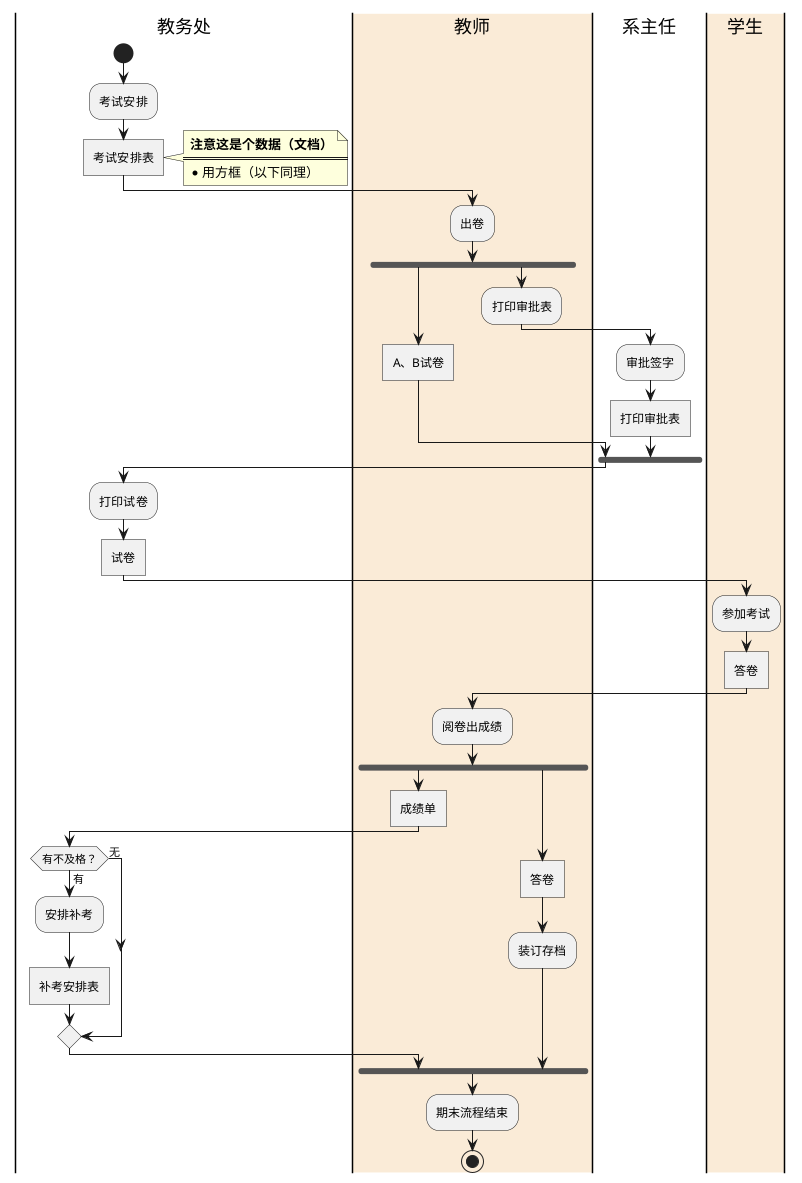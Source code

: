 @startuml
|教务处|
start
:考试安排;
:考试安排表]
note right
<b>注意这是个数据（文档）</b>
====
*用方框（以下同理）
end note
|#AntiqueWhite|教师|
:出卷;
fork
:A、B试卷]
fork again
:打印审批表;
|系主任|
:审批签字;
:打印审批表]
end fork
|教务处|
:打印试卷;
:试卷]
|#AntiqueWhite|学生|
:参加考试;
:答卷]
|教师|
:阅卷出成绩;
fork
:成绩单]
|教务处|
if(有不及格？)then(有)
:安排补考;
:补考安排表]
else(无)
endif
|教师|
fork again
:答卷]
:装订存档;
end fork
:期末流程结束;
stop

@enduml